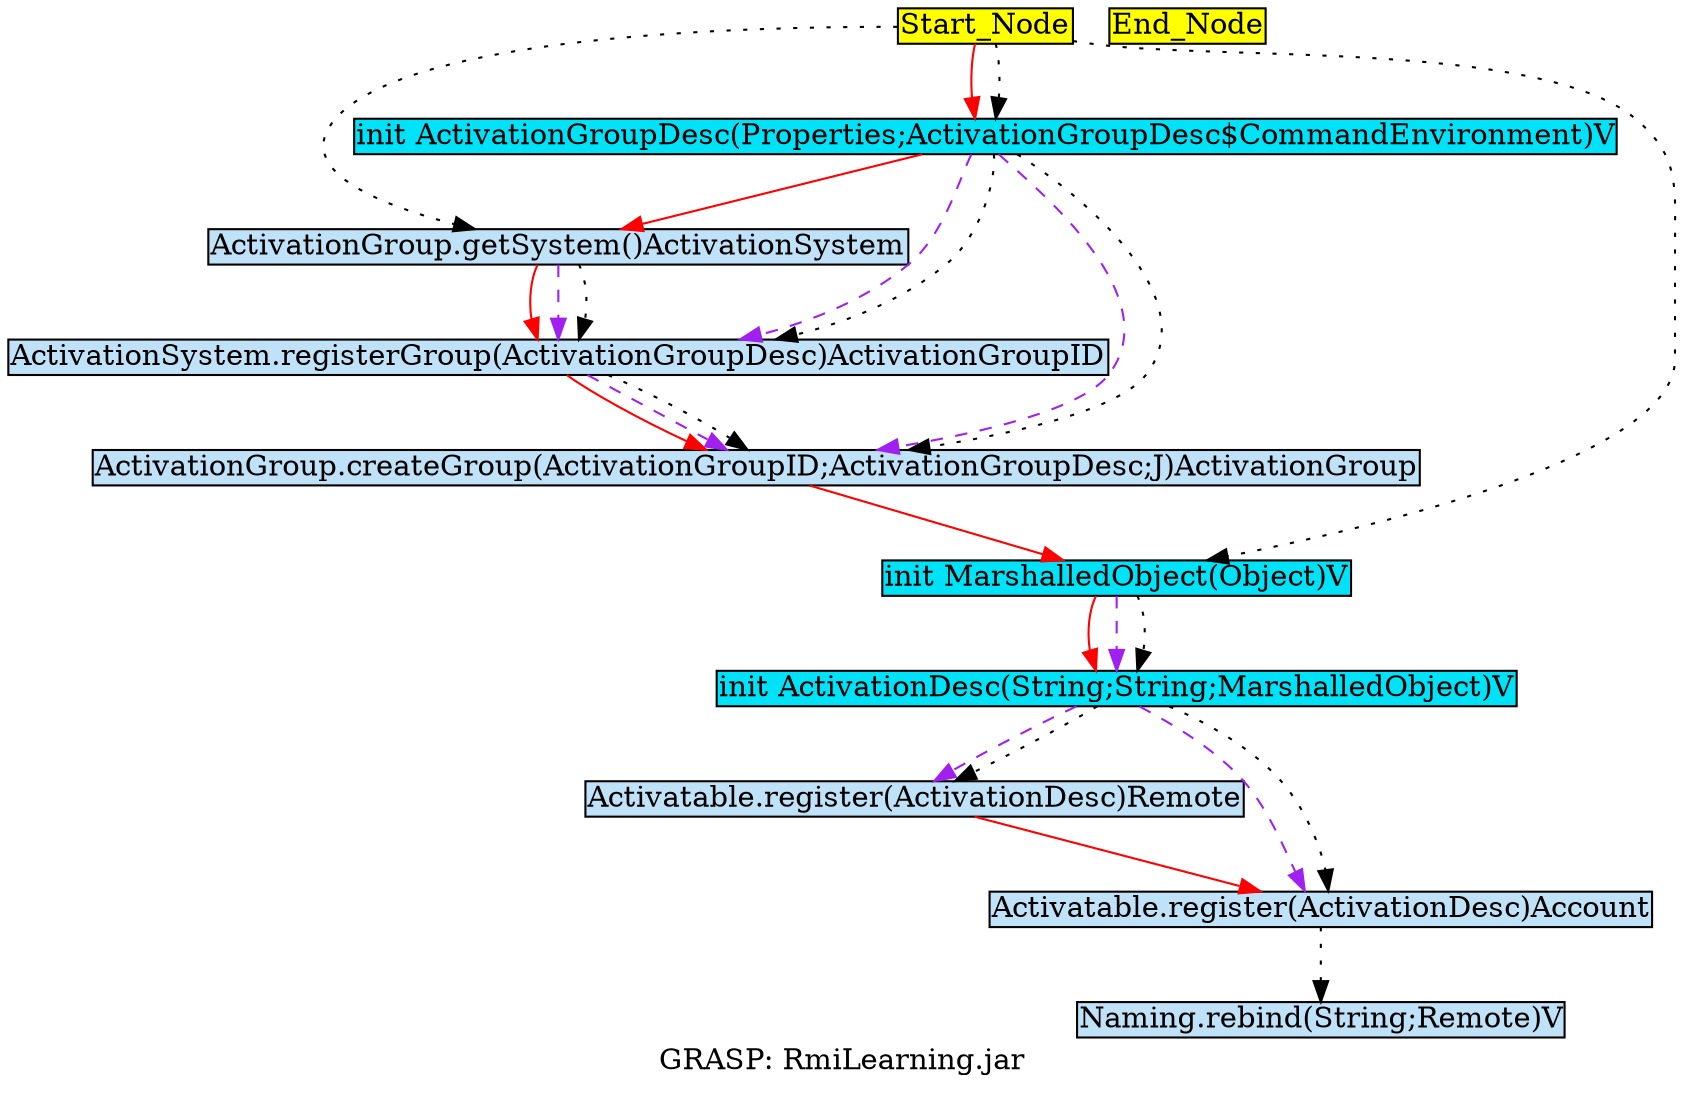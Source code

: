digraph G {
	graph[label="GRASP: RmiLearning.jar"];	node[style=filled,fillcolor ="white",shape=box,margin=0.02,width=0,height=0];
	"Start_Node"[fillcolor ="yellow",style="filled" ];
	"Activatable.register(ActivationDesc)Remote"[fillcolor ="#c0e2f8",style="filled" ];
	"Activatable.register(ActivationDesc)Account"[fillcolor ="#c0e2f8",style="filled" ];
	"ActivationSystem.registerGroup(ActivationGroupDesc)ActivationGroupID"[fillcolor ="#c0e2f8",style="filled" ];
	"ActivationGroup.createGroup(ActivationGroupID;ActivationGroupDesc;J)ActivationGroup"[fillcolor ="#c0e2f8",style="filled" ];
	"ActivationGroup.getSystem()ActivationSystem"[fillcolor ="#c0e2f8",style="filled" ];
	"Start_Node"[fillcolor ="yellow",style="filled" ];
	"init ActivationGroupDesc(Properties;ActivationGroupDesc$CommandEnvironment)V"[fillcolor ="#00e2f8",style="filled" ];
	"End_Node"[fillcolor ="yellow",style="filled" ];
	"init ActivationDesc(String;String;MarshalledObject)V"[fillcolor ="#00e2f8",style="filled" ];
	"init MarshalledObject(Object)V"[fillcolor ="#00e2f8",style="filled" ];
	"Naming.rebind(String;Remote)V"[fillcolor ="#c0e2f8",style="filled" ];
	"Activatable.register(ActivationDesc)Account" -> "Naming.rebind(String;Remote)V"[color="black",style=dotted];
	"Activatable.register(ActivationDesc)Remote" -> "Activatable.register(ActivationDesc)Account"[color="red",style=solid];
	"ActivationSystem.registerGroup(ActivationGroupDesc)ActivationGroupID" -> "ActivationGroup.createGroup(ActivationGroupID;ActivationGroupDesc;J)ActivationGroup"[color="red",style=solid];
	"ActivationSystem.registerGroup(ActivationGroupDesc)ActivationGroupID" -> "ActivationGroup.createGroup(ActivationGroupID;ActivationGroupDesc;J)ActivationGroup"[color="purple",style=dashed];
	"ActivationSystem.registerGroup(ActivationGroupDesc)ActivationGroupID" -> "ActivationGroup.createGroup(ActivationGroupID;ActivationGroupDesc;J)ActivationGroup"[color="black",style=dotted];
	"ActivationGroup.createGroup(ActivationGroupID;ActivationGroupDesc;J)ActivationGroup" -> "init MarshalledObject(Object)V"[color="red",style=solid];
	"ActivationGroup.getSystem()ActivationSystem" -> "ActivationSystem.registerGroup(ActivationGroupDesc)ActivationGroupID"[color="red",style=solid];
	"ActivationGroup.getSystem()ActivationSystem" -> "ActivationSystem.registerGroup(ActivationGroupDesc)ActivationGroupID"[color="purple",style=dashed];
	"ActivationGroup.getSystem()ActivationSystem" -> "ActivationSystem.registerGroup(ActivationGroupDesc)ActivationGroupID"[color="black",style=dotted];
	"Start_Node" -> "init ActivationGroupDesc(Properties;ActivationGroupDesc$CommandEnvironment)V"[color="red",style=solid];
	"Start_Node" -> "init ActivationGroupDesc(Properties;ActivationGroupDesc$CommandEnvironment)V"[color="black",style=dotted];
	"Start_Node" -> "ActivationGroup.getSystem()ActivationSystem"[color="black",style=dotted];
	"Start_Node" -> "init MarshalledObject(Object)V"[color="black",style=dotted];
	"init ActivationGroupDesc(Properties;ActivationGroupDesc$CommandEnvironment)V" -> "ActivationSystem.registerGroup(ActivationGroupDesc)ActivationGroupID"[color="purple",style=dashed];
	"init ActivationGroupDesc(Properties;ActivationGroupDesc$CommandEnvironment)V" -> "ActivationSystem.registerGroup(ActivationGroupDesc)ActivationGroupID"[color="black",style=dotted];
	"init ActivationGroupDesc(Properties;ActivationGroupDesc$CommandEnvironment)V" -> "ActivationGroup.createGroup(ActivationGroupID;ActivationGroupDesc;J)ActivationGroup"[color="purple",style=dashed];
	"init ActivationGroupDesc(Properties;ActivationGroupDesc$CommandEnvironment)V" -> "ActivationGroup.createGroup(ActivationGroupID;ActivationGroupDesc;J)ActivationGroup"[color="black",style=dotted];
	"init ActivationGroupDesc(Properties;ActivationGroupDesc$CommandEnvironment)V" -> "ActivationGroup.getSystem()ActivationSystem"[color="red",style=solid];
	"init ActivationDesc(String;String;MarshalledObject)V" -> "Activatable.register(ActivationDesc)Remote"[color="purple",style=dashed];
	"init ActivationDesc(String;String;MarshalledObject)V" -> "Activatable.register(ActivationDesc)Remote"[color="black",style=dotted];
	"init ActivationDesc(String;String;MarshalledObject)V" -> "Activatable.register(ActivationDesc)Account"[color="purple",style=dashed];
	"init ActivationDesc(String;String;MarshalledObject)V" -> "Activatable.register(ActivationDesc)Account"[color="black",style=dotted];
	"init MarshalledObject(Object)V" -> "init ActivationDesc(String;String;MarshalledObject)V"[color="red",style=solid];
	"init MarshalledObject(Object)V" -> "init ActivationDesc(String;String;MarshalledObject)V"[color="purple",style=dashed];
	"init MarshalledObject(Object)V" -> "init ActivationDesc(String;String;MarshalledObject)V"[color="black",style=dotted];
}
